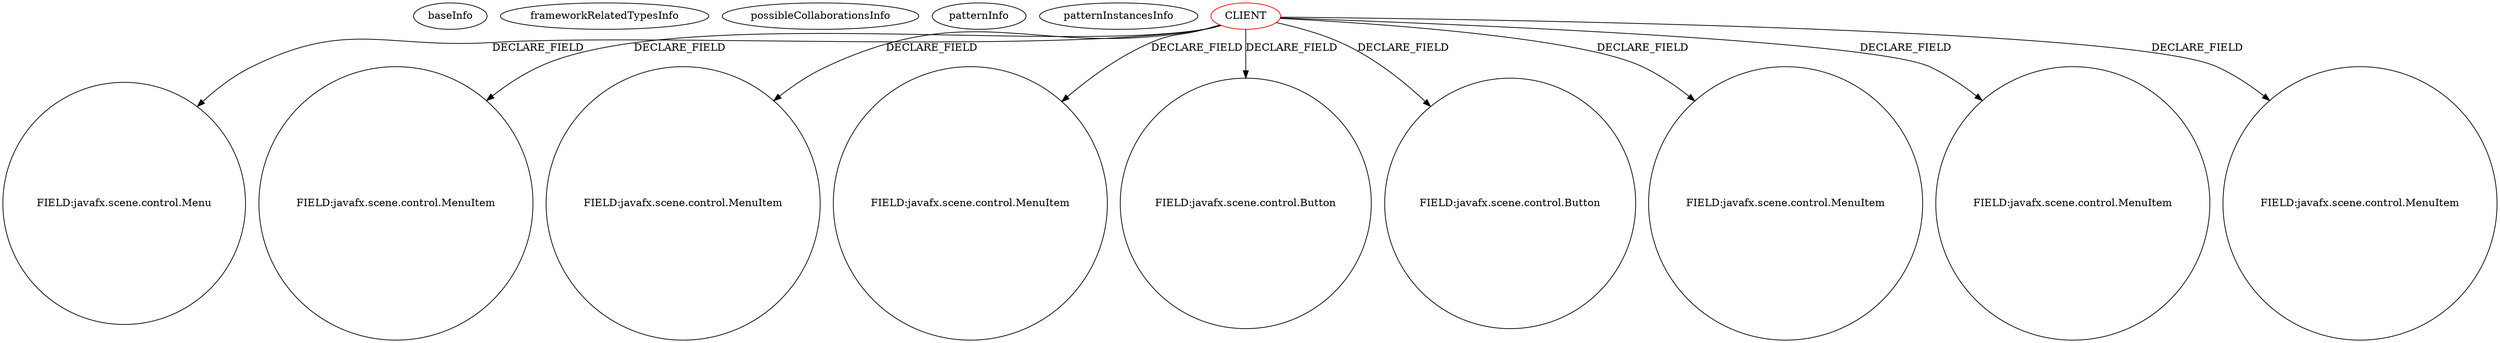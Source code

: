 digraph {
baseInfo[graphId=2252,category="pattern",isAnonymous=false,possibleRelation=false]
frameworkRelatedTypesInfo[]
possibleCollaborationsInfo[]
patternInfo[frequency=2.0,patternRootClient=0]
patternInstancesInfo[0="zvakanaka-bitbit~/zvakanaka-bitbit/bitbit-master/src/bitbit/BitBit.java~BitBit~4923",1="tarchan-ClipFX~/tarchan-ClipFX/ClipFX-master/src/com/mac/tarchan/clipfx/ClipFXController.java~ClipFXController~4467"]
12[label="FIELD:javafx.scene.control.Menu",vertexType="FIELD_DECLARATION",isFrameworkType=false,shape=circle]
0[label="CLIENT",vertexType="ROOT_CLIENT_CLASS_DECLARATION",isFrameworkType=false,color=red]
30[label="FIELD:javafx.scene.control.MenuItem",vertexType="FIELD_DECLARATION",isFrameworkType=false,shape=circle]
38[label="FIELD:javafx.scene.control.MenuItem",vertexType="FIELD_DECLARATION",isFrameworkType=false,shape=circle]
32[label="FIELD:javafx.scene.control.MenuItem",vertexType="FIELD_DECLARATION",isFrameworkType=false,shape=circle]
18[label="FIELD:javafx.scene.control.Button",vertexType="FIELD_DECLARATION",isFrameworkType=false,shape=circle]
44[label="FIELD:javafx.scene.control.Button",vertexType="FIELD_DECLARATION",isFrameworkType=false,shape=circle]
64[label="FIELD:javafx.scene.control.MenuItem",vertexType="FIELD_DECLARATION",isFrameworkType=false,shape=circle]
48[label="FIELD:javafx.scene.control.MenuItem",vertexType="FIELD_DECLARATION",isFrameworkType=false,shape=circle]
2[label="FIELD:javafx.scene.control.MenuItem",vertexType="FIELD_DECLARATION",isFrameworkType=false,shape=circle]
0->38[label="DECLARE_FIELD"]
0->12[label="DECLARE_FIELD"]
0->32[label="DECLARE_FIELD"]
0->30[label="DECLARE_FIELD"]
0->44[label="DECLARE_FIELD"]
0->64[label="DECLARE_FIELD"]
0->2[label="DECLARE_FIELD"]
0->18[label="DECLARE_FIELD"]
0->48[label="DECLARE_FIELD"]
}
